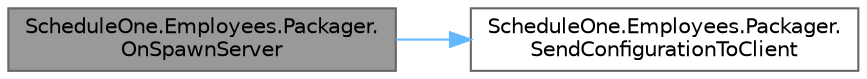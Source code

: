 digraph "ScheduleOne.Employees.Packager.OnSpawnServer"
{
 // LATEX_PDF_SIZE
  bgcolor="transparent";
  edge [fontname=Helvetica,fontsize=10,labelfontname=Helvetica,labelfontsize=10];
  node [fontname=Helvetica,fontsize=10,shape=box,height=0.2,width=0.4];
  rankdir="LR";
  Node1 [id="Node000001",label="ScheduleOne.Employees.Packager.\lOnSpawnServer",height=0.2,width=0.4,color="gray40", fillcolor="grey60", style="filled", fontcolor="black",tooltip=" "];
  Node1 -> Node2 [id="edge1_Node000001_Node000002",color="steelblue1",style="solid",tooltip=" "];
  Node2 [id="Node000002",label="ScheduleOne.Employees.Packager.\lSendConfigurationToClient",height=0.2,width=0.4,color="grey40", fillcolor="white", style="filled",URL="$class_schedule_one_1_1_employees_1_1_packager.html#af75667b60568ad3d914bfe9d2fd3ccda",tooltip=" "];
}

